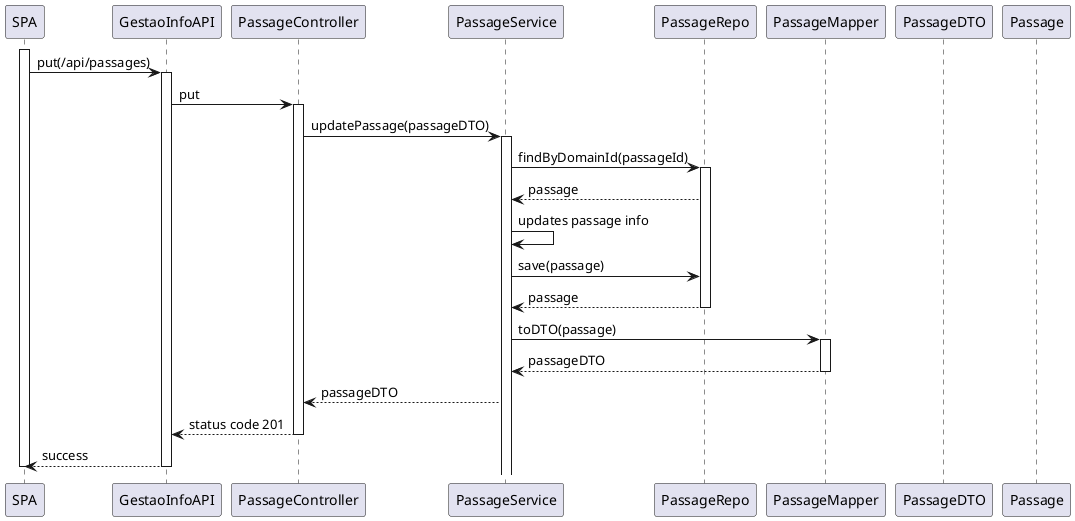 @startuml
participant SPA
participant "GestaoInfoAPI" as API
participant "PassageController" as Ctrl
participant "PassageService" as Srv
participant "PassageRepo" as Repo
participant "PassageMapper" as Map
participant "PassageDTO" as DTO
participant "Passage" as Domain

activate SPA
SPA -> API: put(/api/passages)
activate API

API -> Ctrl: put
activate Ctrl

Ctrl -> Srv: updatePassage(passageDTO)
activate Srv

' create Domain
' Srv -> Domain: create
Srv -> Repo: findByDomainId(passageId)
activate Repo
Repo --> Srv: passage
Srv -> Srv: updates passage info
Srv -> Repo: save(passage)
Repo --> Srv: passage
deactivate Repo

Srv -> Map: toDTO(passage)
activate Map
Map --> Srv: passageDTO
deactivate Map

Srv --> Ctrl: passageDTO

Ctrl --> API: status code 201
deactivate Ctrl

API --> SPA: success
deactivate API
deactivate SPA
@enduml
